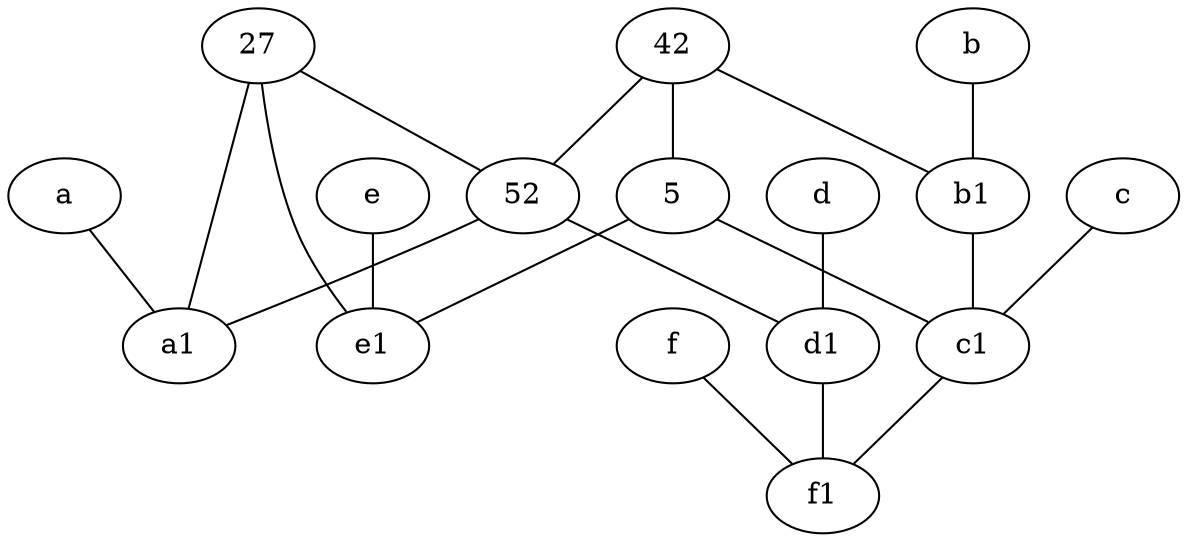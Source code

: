 graph {
	node [labelfontsize=50]
	a [labelfontsize=50 pos="8,2!"]
	e [labelfontsize=50 pos="7,9!"]
	f [labelfontsize=50 pos="3,9!"]
	5 [labelfontsize=50]
	f1 [labelfontsize=50 pos="3,8!"]
	e1 [labelfontsize=50 pos="7,7!"]
	b [labelfontsize=50 pos="10,4!"]
	d1 [labelfontsize=50 pos="3,5!"]
	27 [labelfontsize=50]
	42 [labelfontsize=50]
	c1 [labelfontsize=50 pos="4.5,3!"]
	52 [labelfontsize=50]
	d [labelfontsize=50 pos="2,5!"]
	b1 [labelfontsize=50 pos="9,4!"]
	c [labelfontsize=50 pos="4.5,2!"]
	a1 [labelfontsize=50 pos="8,3!"]
	42 -- 5
	27 -- e1
	27 -- 52
	c -- c1
	27 -- a1
	f -- f1
	b1 -- c1
	5 -- e1
	52 -- a1
	c1 -- f1
	5 -- c1
	a -- a1
	d1 -- f1
	e -- e1
	42 -- b1
	b -- b1
	d -- d1
	52 -- d1
	42 -- 52
}
